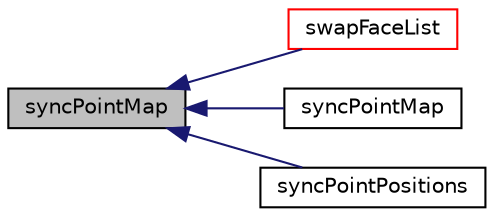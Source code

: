 digraph "syncPointMap"
{
  bgcolor="transparent";
  edge [fontname="Helvetica",fontsize="10",labelfontname="Helvetica",labelfontsize="10"];
  node [fontname="Helvetica",fontsize="10",shape=record];
  rankdir="LR";
  Node1 [label="syncPointMap",height=0.2,width=0.4,color="black", fillcolor="grey75", style="filled", fontcolor="black"];
  Node1 -> Node2 [dir="back",color="midnightblue",fontsize="10",style="solid",fontname="Helvetica"];
  Node2 [label="swapFaceList",height=0.2,width=0.4,color="red",URL="$a02636.html#a0a2ccad77335dc7f9439d3933cf109e0",tooltip="Swap coupled face values. "];
  Node1 -> Node3 [dir="back",color="midnightblue",fontsize="10",style="solid",fontname="Helvetica"];
  Node3 [label="syncPointMap",height=0.2,width=0.4,color="black",URL="$a02636.html#ad864588aa293408657c82bc7b7916b8e",tooltip="Synchronize values on selected points. "];
  Node1 -> Node4 [dir="back",color="midnightblue",fontsize="10",style="solid",fontname="Helvetica"];
  Node4 [label="syncPointPositions",height=0.2,width=0.4,color="black",URL="$a02636.html#a8a17550a9af72c7dbcbbd336452c1665",tooltip="Synchronize locations on selected points. "];
}
